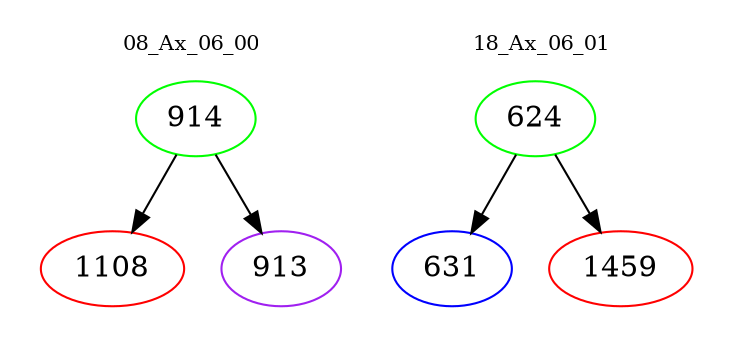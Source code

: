 digraph{
subgraph cluster_0 {
color = white
label = "08_Ax_06_00";
fontsize=10;
T0_914 [label="914", color="green"]
T0_914 -> T0_1108 [color="black"]
T0_1108 [label="1108", color="red"]
T0_914 -> T0_913 [color="black"]
T0_913 [label="913", color="purple"]
}
subgraph cluster_1 {
color = white
label = "18_Ax_06_01";
fontsize=10;
T1_624 [label="624", color="green"]
T1_624 -> T1_631 [color="black"]
T1_631 [label="631", color="blue"]
T1_624 -> T1_1459 [color="black"]
T1_1459 [label="1459", color="red"]
}
}
